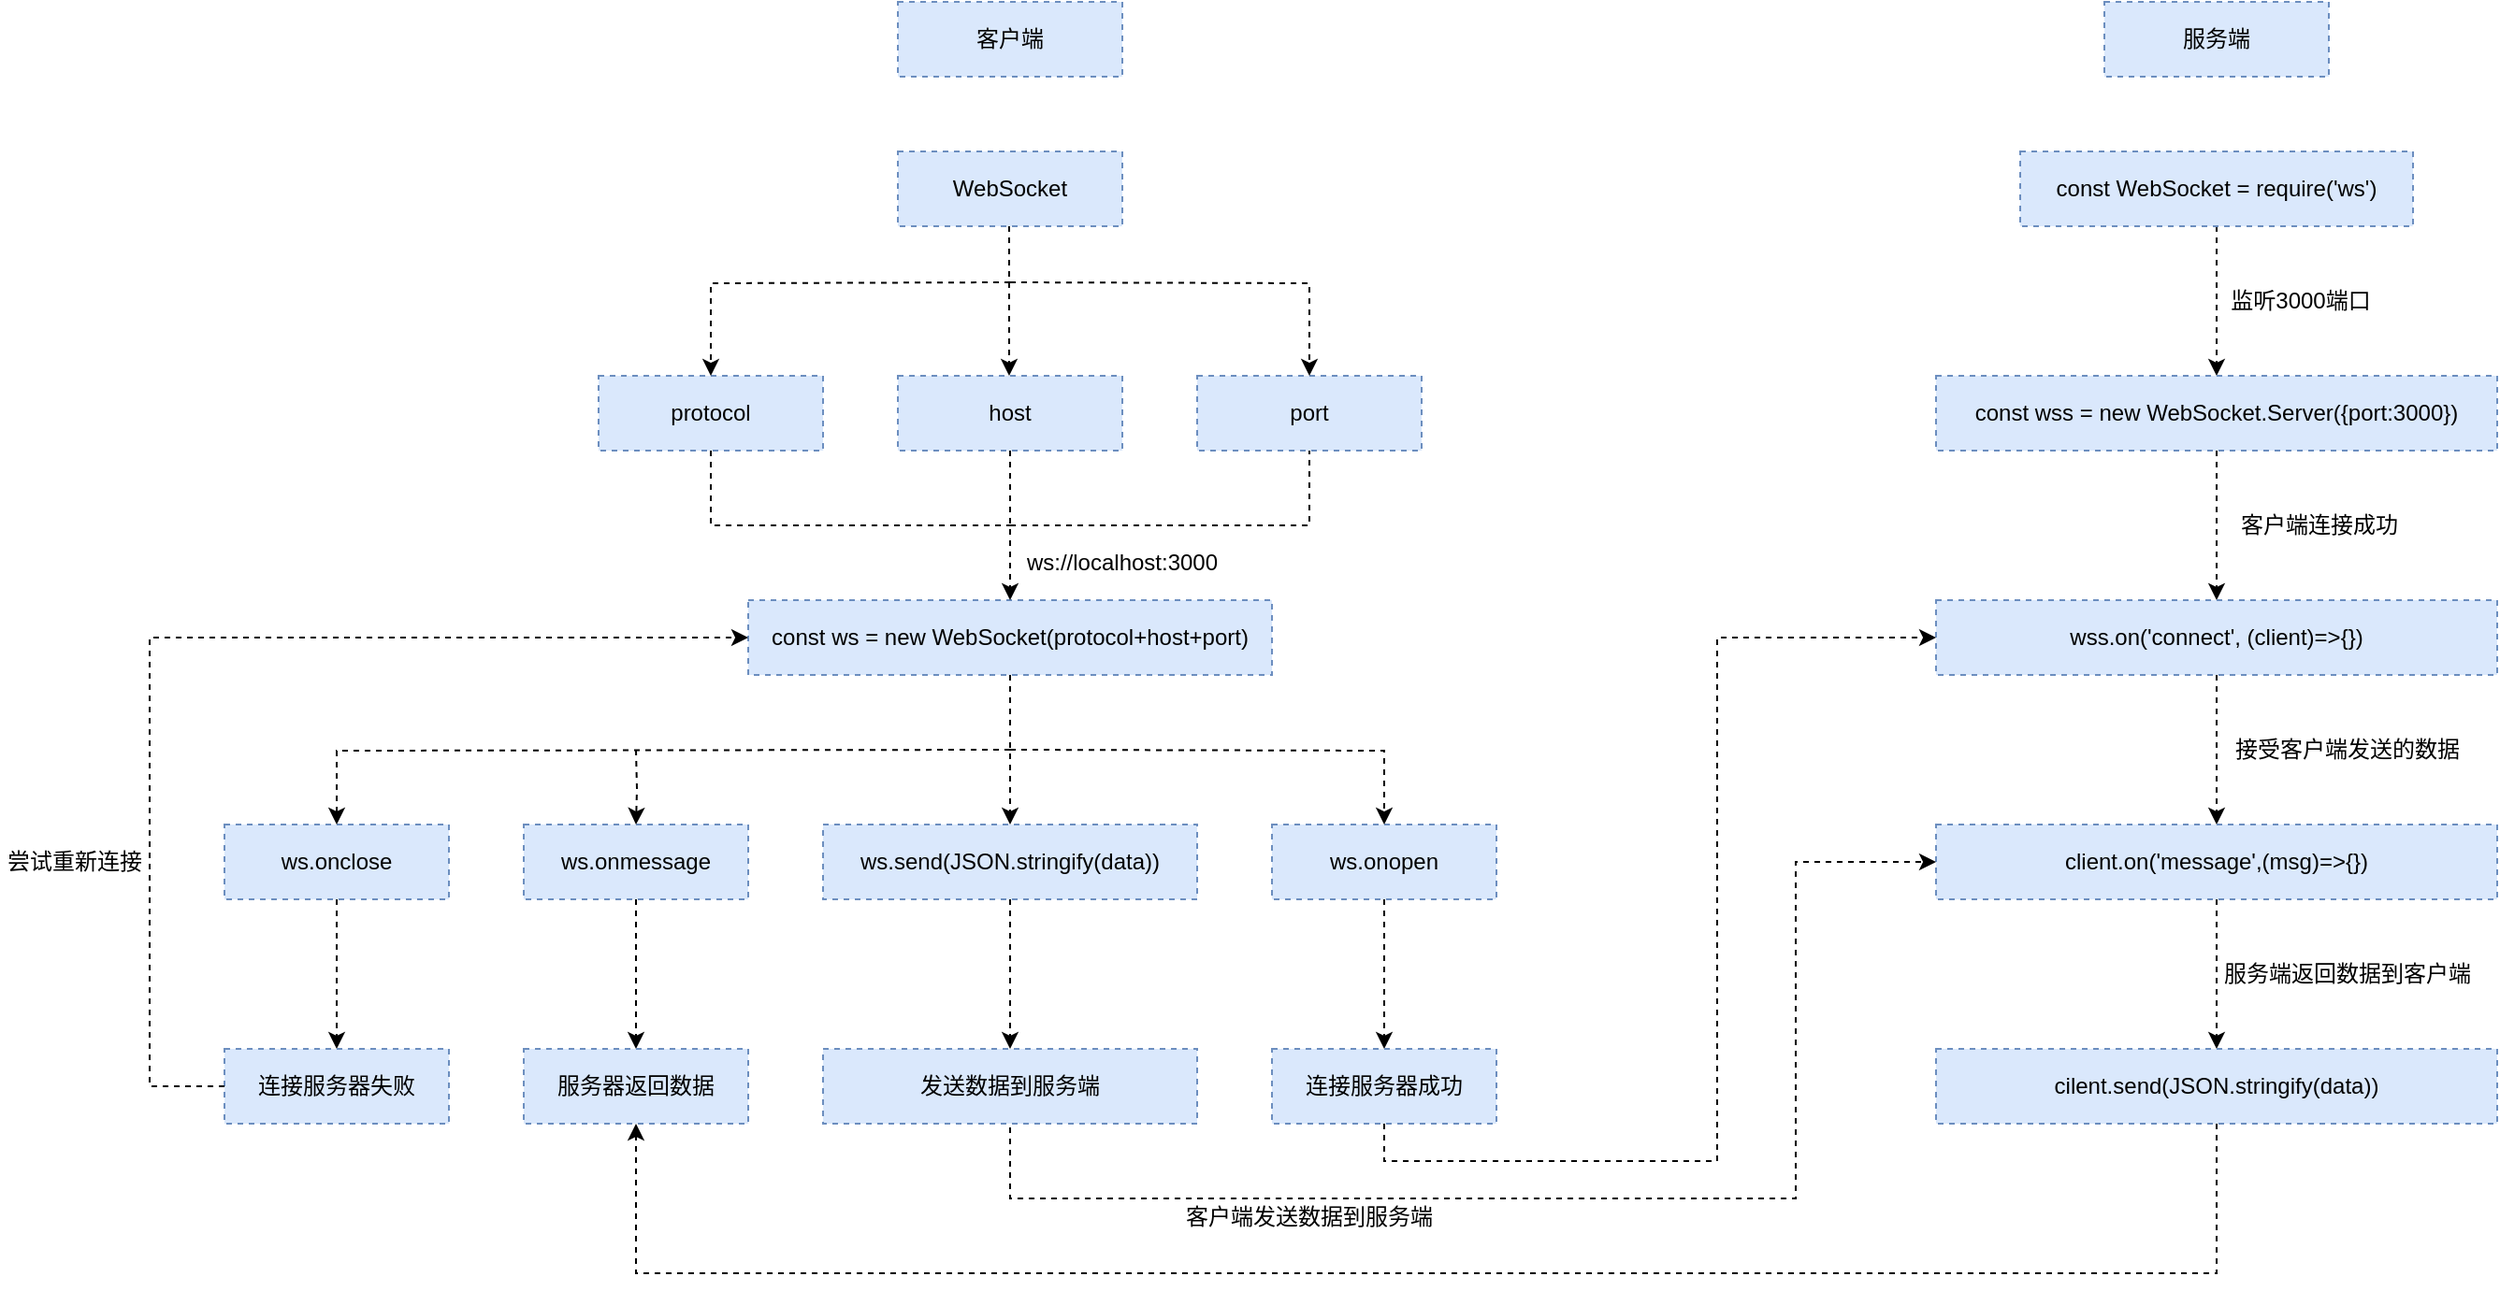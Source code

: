 <mxfile version="13.9.9" type="device"><diagram name="Page-1" id="e7e014a7-5840-1c2e-5031-d8a46d1fe8dd"><mxGraphModel dx="1205" dy="696" grid="1" gridSize="10" guides="1" tooltips="1" connect="1" arrows="1" fold="1" page="1" pageScale="1" pageWidth="2336" pageHeight="1654" background="#ffffff" math="0" shadow="0"><root><mxCell id="0"/><mxCell id="1" parent="0"/><mxCell id="g4nkdxgWpiMZR0vp5jaO-46" value="WebSocket" style="rounded=0;whiteSpace=wrap;html=1;fillColor=#dae8fc;strokeColor=#6c8ebf;dashed=1;" vertex="1" parent="1"><mxGeometry x="560" y="200" width="120" height="40" as="geometry"/></mxCell><mxCell id="g4nkdxgWpiMZR0vp5jaO-47" value="host" style="rounded=0;whiteSpace=wrap;html=1;fillColor=#dae8fc;strokeColor=#6c8ebf;dashed=1;" vertex="1" parent="1"><mxGeometry x="560" y="320" width="120" height="40" as="geometry"/></mxCell><mxCell id="g4nkdxgWpiMZR0vp5jaO-49" value="protocol" style="rounded=0;whiteSpace=wrap;html=1;fillColor=#dae8fc;strokeColor=#6c8ebf;dashed=1;" vertex="1" parent="1"><mxGeometry x="400" y="320" width="120" height="40" as="geometry"/></mxCell><mxCell id="g4nkdxgWpiMZR0vp5jaO-50" value="port" style="rounded=0;whiteSpace=wrap;html=1;fillColor=#dae8fc;strokeColor=#6c8ebf;dashed=1;" vertex="1" parent="1"><mxGeometry x="720" y="320" width="120" height="40" as="geometry"/></mxCell><mxCell id="g4nkdxgWpiMZR0vp5jaO-51" value="" style="edgeStyle=orthogonalEdgeStyle;rounded=0;orthogonalLoop=1;jettySize=auto;html=1;dashed=1;entryX=0.5;entryY=0;entryDx=0;entryDy=0;" edge="1" parent="1"><mxGeometry relative="1" as="geometry"><mxPoint x="619.5" y="240" as="sourcePoint"/><mxPoint x="619.5" y="320" as="targetPoint"/></mxGeometry></mxCell><mxCell id="g4nkdxgWpiMZR0vp5jaO-54" value="" style="edgeStyle=orthogonalEdgeStyle;rounded=0;orthogonalLoop=1;jettySize=auto;html=1;dashed=1;entryX=0.5;entryY=0;entryDx=0;entryDy=0;" edge="1" parent="1" target="g4nkdxgWpiMZR0vp5jaO-50"><mxGeometry relative="1" as="geometry"><mxPoint x="620" y="270" as="sourcePoint"/><mxPoint x="640" y="430" as="targetPoint"/></mxGeometry></mxCell><mxCell id="g4nkdxgWpiMZR0vp5jaO-55" value="" style="edgeStyle=orthogonalEdgeStyle;rounded=0;orthogonalLoop=1;jettySize=auto;html=1;dashed=1;entryX=0.5;entryY=0;entryDx=0;entryDy=0;" edge="1" parent="1" target="g4nkdxgWpiMZR0vp5jaO-49"><mxGeometry relative="1" as="geometry"><mxPoint x="620" y="270" as="sourcePoint"/><mxPoint x="790" y="330" as="targetPoint"/></mxGeometry></mxCell><mxCell id="g4nkdxgWpiMZR0vp5jaO-101" value="" style="edgeStyle=orthogonalEdgeStyle;rounded=0;orthogonalLoop=1;jettySize=auto;html=1;dashed=1;strokeWidth=1;" edge="1" parent="1" source="g4nkdxgWpiMZR0vp5jaO-58" target="g4nkdxgWpiMZR0vp5jaO-100"><mxGeometry relative="1" as="geometry"/></mxCell><mxCell id="g4nkdxgWpiMZR0vp5jaO-58" value="const ws = new WebSocket(protocol+host+port)" style="rounded=0;whiteSpace=wrap;html=1;fillColor=#dae8fc;strokeColor=#6c8ebf;dashed=1;" vertex="1" parent="1"><mxGeometry x="480" y="440" width="280" height="40" as="geometry"/></mxCell><mxCell id="g4nkdxgWpiMZR0vp5jaO-60" value="" style="edgeStyle=orthogonalEdgeStyle;rounded=0;orthogonalLoop=1;jettySize=auto;html=1;dashed=1;entryX=0.5;entryY=0;entryDx=0;entryDy=0;exitX=0.5;exitY=1;exitDx=0;exitDy=0;" edge="1" parent="1" source="g4nkdxgWpiMZR0vp5jaO-47" target="g4nkdxgWpiMZR0vp5jaO-58"><mxGeometry relative="1" as="geometry"><mxPoint x="640" y="450" as="sourcePoint"/><mxPoint x="640" y="530" as="targetPoint"/></mxGeometry></mxCell><mxCell id="g4nkdxgWpiMZR0vp5jaO-61" value="" style="endArrow=none;dashed=1;html=1;strokeWidth=1;exitX=0.5;exitY=1;exitDx=0;exitDy=0;rounded=0;" edge="1" parent="1" source="g4nkdxgWpiMZR0vp5jaO-49"><mxGeometry width="50" height="50" relative="1" as="geometry"><mxPoint x="570" y="450" as="sourcePoint"/><mxPoint x="620" y="400" as="targetPoint"/><Array as="points"><mxPoint x="460" y="400"/></Array></mxGeometry></mxCell><mxCell id="g4nkdxgWpiMZR0vp5jaO-63" value="" style="endArrow=none;dashed=1;html=1;strokeWidth=1;rounded=0;entryX=0.5;entryY=1;entryDx=0;entryDy=0;" edge="1" parent="1" target="g4nkdxgWpiMZR0vp5jaO-50"><mxGeometry width="50" height="50" relative="1" as="geometry"><mxPoint x="620" y="400" as="sourcePoint"/><mxPoint x="810" y="420" as="targetPoint"/><Array as="points"><mxPoint x="780" y="400"/></Array></mxGeometry></mxCell><mxCell id="g4nkdxgWpiMZR0vp5jaO-72" value="" style="edgeStyle=orthogonalEdgeStyle;rounded=0;orthogonalLoop=1;jettySize=auto;html=1;dashed=1;strokeWidth=1;" edge="1" parent="1" source="g4nkdxgWpiMZR0vp5jaO-64" target="g4nkdxgWpiMZR0vp5jaO-71"><mxGeometry relative="1" as="geometry"/></mxCell><mxCell id="g4nkdxgWpiMZR0vp5jaO-64" value="ws.onopen" style="rounded=0;whiteSpace=wrap;html=1;fillColor=#dae8fc;strokeColor=#6c8ebf;dashed=1;" vertex="1" parent="1"><mxGeometry x="760" y="560" width="120" height="40" as="geometry"/></mxCell><mxCell id="g4nkdxgWpiMZR0vp5jaO-66" value="ws://localhost:3000" style="text;html=1;strokeColor=none;fillColor=none;align=center;verticalAlign=middle;whiteSpace=wrap;rounded=0;" vertex="1" parent="1"><mxGeometry x="620" y="410" width="120" height="20" as="geometry"/></mxCell><mxCell id="g4nkdxgWpiMZR0vp5jaO-76" value="" style="edgeStyle=orthogonalEdgeStyle;rounded=0;orthogonalLoop=1;jettySize=auto;html=1;dashed=1;strokeWidth=1;" edge="1" parent="1" source="g4nkdxgWpiMZR0vp5jaO-67" target="g4nkdxgWpiMZR0vp5jaO-75"><mxGeometry relative="1" as="geometry"/></mxCell><mxCell id="g4nkdxgWpiMZR0vp5jaO-67" value="ws.onmessage" style="rounded=0;whiteSpace=wrap;html=1;fillColor=#dae8fc;strokeColor=#6c8ebf;dashed=1;" vertex="1" parent="1"><mxGeometry x="360" y="560" width="120" height="40" as="geometry"/></mxCell><mxCell id="g4nkdxgWpiMZR0vp5jaO-74" value="" style="edgeStyle=orthogonalEdgeStyle;rounded=0;orthogonalLoop=1;jettySize=auto;html=1;dashed=1;strokeWidth=1;" edge="1" parent="1" source="g4nkdxgWpiMZR0vp5jaO-68" target="g4nkdxgWpiMZR0vp5jaO-73"><mxGeometry relative="1" as="geometry"/></mxCell><mxCell id="g4nkdxgWpiMZR0vp5jaO-68" value="ws.onclose" style="rounded=0;whiteSpace=wrap;html=1;fillColor=#dae8fc;strokeColor=#6c8ebf;dashed=1;" vertex="1" parent="1"><mxGeometry x="200" y="560" width="120" height="40" as="geometry"/></mxCell><mxCell id="g4nkdxgWpiMZR0vp5jaO-69" value="" style="edgeStyle=orthogonalEdgeStyle;rounded=0;orthogonalLoop=1;jettySize=auto;html=1;dashed=1;entryX=0.5;entryY=0;entryDx=0;entryDy=0;strokeWidth=1;" edge="1" parent="1" target="g4nkdxgWpiMZR0vp5jaO-68"><mxGeometry relative="1" as="geometry"><mxPoint x="620" y="520" as="sourcePoint"/><mxPoint x="640" y="650" as="targetPoint"/></mxGeometry></mxCell><mxCell id="g4nkdxgWpiMZR0vp5jaO-70" value="" style="edgeStyle=orthogonalEdgeStyle;rounded=0;orthogonalLoop=1;jettySize=auto;html=1;dashed=1;entryX=0.5;entryY=0;entryDx=0;entryDy=0;strokeWidth=1;" edge="1" parent="1" target="g4nkdxgWpiMZR0vp5jaO-64"><mxGeometry relative="1" as="geometry"><mxPoint x="620" y="520" as="sourcePoint"/><mxPoint x="790" y="570" as="targetPoint"/></mxGeometry></mxCell><mxCell id="g4nkdxgWpiMZR0vp5jaO-71" value="连接服务器成功" style="rounded=0;whiteSpace=wrap;html=1;fillColor=#dae8fc;strokeColor=#6c8ebf;dashed=1;" vertex="1" parent="1"><mxGeometry x="760" y="680" width="120" height="40" as="geometry"/></mxCell><mxCell id="g4nkdxgWpiMZR0vp5jaO-73" value="连接服务器失败" style="rounded=0;whiteSpace=wrap;html=1;fillColor=#dae8fc;strokeColor=#6c8ebf;dashed=1;" vertex="1" parent="1"><mxGeometry x="200" y="680" width="120" height="40" as="geometry"/></mxCell><mxCell id="g4nkdxgWpiMZR0vp5jaO-75" value="服务器返回数据" style="rounded=0;whiteSpace=wrap;html=1;fillColor=#dae8fc;strokeColor=#6c8ebf;dashed=1;" vertex="1" parent="1"><mxGeometry x="360" y="680" width="120" height="40" as="geometry"/></mxCell><mxCell id="g4nkdxgWpiMZR0vp5jaO-81" value="" style="edgeStyle=orthogonalEdgeStyle;rounded=0;orthogonalLoop=1;jettySize=auto;html=1;dashed=1;strokeWidth=1;" edge="1" parent="1" source="g4nkdxgWpiMZR0vp5jaO-77" target="g4nkdxgWpiMZR0vp5jaO-80"><mxGeometry relative="1" as="geometry"/></mxCell><mxCell id="g4nkdxgWpiMZR0vp5jaO-77" value="const WebSocket = require('ws')" style="rounded=0;whiteSpace=wrap;html=1;fillColor=#dae8fc;strokeColor=#6c8ebf;dashed=1;" vertex="1" parent="1"><mxGeometry x="1160" y="200" width="210" height="40" as="geometry"/></mxCell><mxCell id="g4nkdxgWpiMZR0vp5jaO-83" value="" style="edgeStyle=orthogonalEdgeStyle;rounded=0;orthogonalLoop=1;jettySize=auto;html=1;dashed=1;strokeWidth=1;" edge="1" parent="1" source="g4nkdxgWpiMZR0vp5jaO-80" target="g4nkdxgWpiMZR0vp5jaO-82"><mxGeometry relative="1" as="geometry"/></mxCell><mxCell id="g4nkdxgWpiMZR0vp5jaO-80" value="const wss = new WebSocket.Server({port:3000})" style="rounded=0;whiteSpace=wrap;html=1;fillColor=#dae8fc;strokeColor=#6c8ebf;dashed=1;" vertex="1" parent="1"><mxGeometry x="1115" y="320" width="300" height="40" as="geometry"/></mxCell><mxCell id="g4nkdxgWpiMZR0vp5jaO-85" value="" style="edgeStyle=orthogonalEdgeStyle;rounded=0;orthogonalLoop=1;jettySize=auto;html=1;dashed=1;strokeWidth=1;" edge="1" parent="1" source="g4nkdxgWpiMZR0vp5jaO-82"><mxGeometry relative="1" as="geometry"><mxPoint x="1265" y="560" as="targetPoint"/></mxGeometry></mxCell><mxCell id="g4nkdxgWpiMZR0vp5jaO-82" value="wss.on('connect', (client)=&amp;gt;{})" style="rounded=0;whiteSpace=wrap;html=1;fillColor=#dae8fc;strokeColor=#6c8ebf;dashed=1;" vertex="1" parent="1"><mxGeometry x="1115" y="440" width="300" height="40" as="geometry"/></mxCell><mxCell id="g4nkdxgWpiMZR0vp5jaO-89" value="" style="edgeStyle=orthogonalEdgeStyle;rounded=0;orthogonalLoop=1;jettySize=auto;html=1;dashed=1;strokeWidth=1;" edge="1" parent="1" source="g4nkdxgWpiMZR0vp5jaO-86" target="g4nkdxgWpiMZR0vp5jaO-88"><mxGeometry relative="1" as="geometry"/></mxCell><mxCell id="g4nkdxgWpiMZR0vp5jaO-86" value="client.on('message',(msg)=&amp;gt;{})" style="rounded=0;whiteSpace=wrap;html=1;fillColor=#dae8fc;strokeColor=#6c8ebf;dashed=1;" vertex="1" parent="1"><mxGeometry x="1115" y="560" width="300" height="40" as="geometry"/></mxCell><mxCell id="g4nkdxgWpiMZR0vp5jaO-88" value="cilent.send(JSON.stringify(data))" style="rounded=0;whiteSpace=wrap;html=1;fillColor=#dae8fc;strokeColor=#6c8ebf;dashed=1;" vertex="1" parent="1"><mxGeometry x="1115" y="680" width="300" height="40" as="geometry"/></mxCell><mxCell id="g4nkdxgWpiMZR0vp5jaO-90" value="监听3000端口" style="text;html=1;strokeColor=none;fillColor=none;align=center;verticalAlign=middle;whiteSpace=wrap;rounded=0;" vertex="1" parent="1"><mxGeometry x="1270" y="270" width="80" height="20" as="geometry"/></mxCell><mxCell id="g4nkdxgWpiMZR0vp5jaO-91" value="客户端连接成功" style="text;html=1;strokeColor=none;fillColor=none;align=center;verticalAlign=middle;whiteSpace=wrap;rounded=0;" vertex="1" parent="1"><mxGeometry x="1270" y="390" width="100" height="20" as="geometry"/></mxCell><mxCell id="g4nkdxgWpiMZR0vp5jaO-92" value="客户端发送数据到服务端" style="text;html=1;strokeColor=none;fillColor=none;align=center;verticalAlign=middle;whiteSpace=wrap;rounded=0;" vertex="1" parent="1"><mxGeometry x="710" y="760" width="140" height="20" as="geometry"/></mxCell><mxCell id="g4nkdxgWpiMZR0vp5jaO-93" value="服务端返回数据到客户端" style="text;html=1;strokeColor=none;fillColor=none;align=center;verticalAlign=middle;whiteSpace=wrap;rounded=0;" vertex="1" parent="1"><mxGeometry x="1265" y="630" width="140" height="20" as="geometry"/></mxCell><mxCell id="g4nkdxgWpiMZR0vp5jaO-95" value="" style="edgeStyle=orthogonalEdgeStyle;rounded=0;orthogonalLoop=1;jettySize=auto;html=1;dashed=1;strokeWidth=1;exitX=0;exitY=0.5;exitDx=0;exitDy=0;" edge="1" parent="1" source="g4nkdxgWpiMZR0vp5jaO-73"><mxGeometry relative="1" as="geometry"><mxPoint x="590" y="780" as="sourcePoint"/><mxPoint x="480" y="460" as="targetPoint"/><Array as="points"><mxPoint x="160" y="700"/><mxPoint x="160" y="460"/></Array></mxGeometry></mxCell><mxCell id="g4nkdxgWpiMZR0vp5jaO-96" value="尝试重新连接" style="text;html=1;strokeColor=none;fillColor=none;align=center;verticalAlign=middle;whiteSpace=wrap;rounded=0;" vertex="1" parent="1"><mxGeometry x="80" y="570" width="80" height="20" as="geometry"/></mxCell><mxCell id="g4nkdxgWpiMZR0vp5jaO-106" value="" style="edgeStyle=orthogonalEdgeStyle;rounded=0;orthogonalLoop=1;jettySize=auto;html=1;dashed=1;strokeWidth=1;" edge="1" parent="1" source="g4nkdxgWpiMZR0vp5jaO-100" target="g4nkdxgWpiMZR0vp5jaO-105"><mxGeometry relative="1" as="geometry"/></mxCell><mxCell id="g4nkdxgWpiMZR0vp5jaO-100" value="ws.send(JSON.stringify(data))" style="rounded=0;whiteSpace=wrap;html=1;fillColor=#dae8fc;strokeColor=#6c8ebf;dashed=1;" vertex="1" parent="1"><mxGeometry x="520" y="560" width="200" height="40" as="geometry"/></mxCell><mxCell id="g4nkdxgWpiMZR0vp5jaO-102" value="" style="edgeStyle=orthogonalEdgeStyle;rounded=0;orthogonalLoop=1;jettySize=auto;html=1;dashed=1;strokeWidth=1;exitX=0.5;exitY=1;exitDx=0;exitDy=0;entryX=0;entryY=0.5;entryDx=0;entryDy=0;" edge="1" parent="1" source="g4nkdxgWpiMZR0vp5jaO-71" target="g4nkdxgWpiMZR0vp5jaO-82"><mxGeometry relative="1" as="geometry"><mxPoint x="860" y="580" as="sourcePoint"/><mxPoint x="1110" y="460" as="targetPoint"/><Array as="points"><mxPoint x="820" y="740"/><mxPoint x="998" y="740"/><mxPoint x="998" y="460"/></Array></mxGeometry></mxCell><mxCell id="g4nkdxgWpiMZR0vp5jaO-105" value="发送数据到服务端" style="rounded=0;whiteSpace=wrap;html=1;fillColor=#dae8fc;strokeColor=#6c8ebf;dashed=1;" vertex="1" parent="1"><mxGeometry x="520" y="680" width="200" height="40" as="geometry"/></mxCell><mxCell id="g4nkdxgWpiMZR0vp5jaO-107" value="" style="edgeStyle=orthogonalEdgeStyle;rounded=0;orthogonalLoop=1;jettySize=auto;html=1;dashed=1;entryX=0.5;entryY=1;entryDx=0;entryDy=0;strokeWidth=1;exitX=0.5;exitY=1;exitDx=0;exitDy=0;" edge="1" parent="1" source="g4nkdxgWpiMZR0vp5jaO-88" target="g4nkdxgWpiMZR0vp5jaO-75"><mxGeometry relative="1" as="geometry"><mxPoint x="800" y="580" as="sourcePoint"/><mxPoint x="800" y="660" as="targetPoint"/><Array as="points"><mxPoint x="1265" y="800"/><mxPoint x="420" y="800"/></Array></mxGeometry></mxCell><mxCell id="g4nkdxgWpiMZR0vp5jaO-108" value="" style="edgeStyle=orthogonalEdgeStyle;rounded=0;orthogonalLoop=1;jettySize=auto;html=1;dashed=1;entryX=0;entryY=0.5;entryDx=0;entryDy=0;strokeWidth=1;" edge="1" parent="1" target="g4nkdxgWpiMZR0vp5jaO-86"><mxGeometry relative="1" as="geometry"><mxPoint x="620" y="722" as="sourcePoint"/><mxPoint x="980" y="760" as="targetPoint"/><Array as="points"><mxPoint x="620" y="760"/><mxPoint x="1040" y="760"/><mxPoint x="1040" y="580"/></Array></mxGeometry></mxCell><mxCell id="g4nkdxgWpiMZR0vp5jaO-111" value="接受客户端发送的数据" style="text;html=1;strokeColor=none;fillColor=none;align=center;verticalAlign=middle;whiteSpace=wrap;rounded=0;" vertex="1" parent="1"><mxGeometry x="1270" y="510" width="130" height="20" as="geometry"/></mxCell><mxCell id="g4nkdxgWpiMZR0vp5jaO-114" value="" style="edgeStyle=orthogonalEdgeStyle;rounded=0;orthogonalLoop=1;jettySize=auto;html=1;dashed=1;entryX=0.5;entryY=0;entryDx=0;entryDy=0;strokeWidth=1;" edge="1" parent="1" target="g4nkdxgWpiMZR0vp5jaO-67"><mxGeometry relative="1" as="geometry"><mxPoint x="420" y="520" as="sourcePoint"/><mxPoint x="600" y="610" as="targetPoint"/></mxGeometry></mxCell><mxCell id="g4nkdxgWpiMZR0vp5jaO-115" value="客户端" style="rounded=0;whiteSpace=wrap;html=1;fillColor=#dae8fc;strokeColor=#6c8ebf;dashed=1;" vertex="1" parent="1"><mxGeometry x="560" y="120" width="120" height="40" as="geometry"/></mxCell><mxCell id="g4nkdxgWpiMZR0vp5jaO-116" value="服务端" style="rounded=0;whiteSpace=wrap;html=1;fillColor=#dae8fc;strokeColor=#6c8ebf;dashed=1;" vertex="1" parent="1"><mxGeometry x="1205" y="120" width="120" height="40" as="geometry"/></mxCell></root></mxGraphModel></diagram></mxfile>